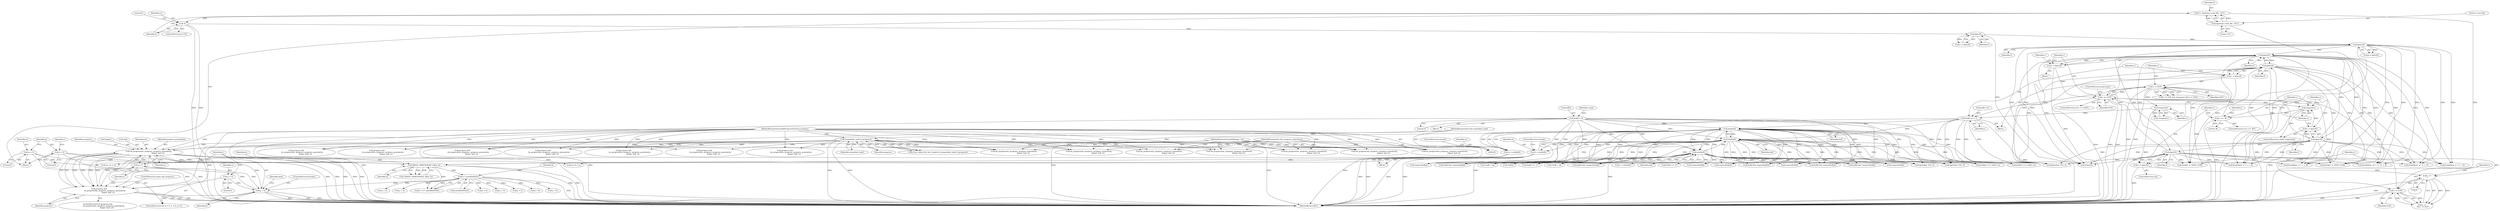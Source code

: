 digraph "0_enlightment_c21beaf1780cf3ca291735ae7d58a3dde63277a2@pointer" {
"1001135" [label="(Call,do_progress(im, progress, progress_granularity,\n                                  &pper, &pl, y))"];
"1000130" [label="(MethodParameterIn,ImlibImage * im)"];
"1001133" [label="(Call,progress &&\n                      do_progress(im, progress, progress_granularity,\n                                  &pper, &pl, y))"];
"1001135" [label="(Call,do_progress(im, progress, progress_granularity,\n                                  &pper, &pl, y))"];
"1000389" [label="(Call,(immediate_load) || (progress))"];
"1000133" [label="(MethodParameterIn,char immediate_load)"];
"1000131" [label="(MethodParameterIn,ImlibProgressFunction progress)"];
"1000132" [label="(MethodParameterIn,char progress_granularity)"];
"1001057" [label="(Call,y < h)"];
"1001054" [label="(Call,y = 0)"];
"1001060" [label="(Call,y++)"];
"1000429" [label="(Call,h * sizeof(DATA32))"];
"1000345" [label="(Call,IMAGE_DIMENSIONS_OK(w, h))"];
"1000149" [label="(Call,w = 0)"];
"1000307" [label="(Call,w = atoi(buf))"];
"1000309" [label="(Call,atoi(buf))"];
"1000283" [label="(Call,buf[i++] = c)"];
"1000277" [label="(Call,isspace(c))"];
"1000272" [label="(Call,c != EOF)"];
"1000289" [label="(Call,c = fgetc(f))"];
"1000291" [label="(Call,fgetc(f))"];
"1000233" [label="(Call,fgetc(f))"];
"1000255" [label="(Call,fgetc(f))"];
"1000245" [label="(Call,fgetc(f))"];
"1000201" [label="(Call,fgetc(f))"];
"1000192" [label="(Call,fgetc(f))"];
"1000183" [label="(Call,!f)"];
"1000175" [label="(Call,f = fopen(im->real_file, \"rb\"))"];
"1000177" [label="(Call,fopen(im->real_file, \"rb\"))"];
"1000248" [label="(Call,c == '#')"];
"1000241" [label="(Call,isspace(c))"];
"1000236" [label="(Call,c == EOF)"];
"1000231" [label="(Call,c = fgetc(f))"];
"1000261" [label="(Call,c != EOF)"];
"1000258" [label="(Call,c != '\n')"];
"1000253" [label="(Call,c = fgetc(f))"];
"1000243" [label="(Call,c = fgetc(f))"];
"1000315" [label="(Call,atoi(buf))"];
"1000296" [label="(Call,buf[i] = 0)"];
"1000321" [label="(Call,atoi(buf))"];
"1000153" [label="(Call,h = 0)"];
"1000313" [label="(Call,h = atoi(buf))"];
"1000230" [label="(Block,)"];
"1000771" [label="(Call,do_progress(im, progress, progress_granularity,\n                                  &pper, &pl, y))"];
"1000486" [label="(Call,buf[i] && isspace(buf[i]))"];
"1001019" [label="(Call,progress &&\n                      do_progress(im, progress, progress_granularity,\n                                  &pper, &pl, y))"];
"1001144" [label="(ControlStructure,goto quit_progress;)"];
"1000890" [label="(Call,isspace(buf[i]))"];
"1001431" [label="(Call,do_progress(im, progress, progress_granularity,\n                                  &pper, &pl, y))"];
"1001141" [label="(Call,&pl)"];
"1001574" [label="(Call,do_progress(im, progress, progress_granularity,\n                                  &pper, &pl, y))"];
"1001057" [label="(Call,y < h)"];
"1000273" [label="(Identifier,c)"];
"1000317" [label="(ControlStructure,break;)"];
"1000811" [label="(Call,y < h)"];
"1000276" [label="(Call,!isspace(c))"];
"1001054" [label="(Call,y = 0)"];
"1000310" [label="(Identifier,buf)"];
"1000885" [label="(Call,buf[i] && !isspace(buf[i]))"];
"1000427" [label="(Call,w * h * sizeof(DATA32))"];
"1000284" [label="(Call,buf[i++])"];
"1000769" [label="(Call,progress &&\n                      do_progress(im, progress, progress_granularity,\n                                  &pper, &pl, y))"];
"1001143" [label="(Identifier,y)"];
"1000149" [label="(Call,w = 0)"];
"1001324" [label="(Call,fread(data, w * 3, 1, f))"];
"1000253" [label="(Call,c = fgetc(f))"];
"1000616" [label="(Call,fgets(buf, 255, f))"];
"1001066" [label="(Identifier,data)"];
"1000490" [label="(Call,isspace(buf[i]))"];
"1000245" [label="(Call,fgetc(f))"];
"1000235" [label="(ControlStructure,if (c == EOF))"];
"1000260" [label="(Literal,'\n')"];
"1000646" [label="(Call,buf2[j++] = buf[i++])"];
"1000133" [label="(MethodParameterIn,char immediate_load)"];
"1000244" [label="(Identifier,c)"];
"1000190" [label="(Call,c = fgetc(f))"];
"1000307" [label="(Call,w = atoi(buf))"];
"1000531" [label="(Call,do_progress(im, progress, progress_granularity,\n                                  &pper, &pl, y))"];
"1001061" [label="(Identifier,y)"];
"1000878" [label="(Call,isspace(buf[i]))"];
"1001770" [label="(MethodReturn,RET)"];
"1000390" [label="(Identifier,immediate_load)"];
"1000291" [label="(Call,fgetc(f))"];
"1001145" [label="(ControlStructure,break;)"];
"1001060" [label="(Call,y++)"];
"1000258" [label="(Call,c != '\n')"];
"1000239" [label="(ControlStructure,goto quit;)"];
"1000201" [label="(Call,fgetc(f))"];
"1000637" [label="(Call,buf[i] && !isspace(buf[i]))"];
"1001021" [label="(Call,do_progress(im, progress, progress_granularity,\n                                  &pper, &pl, y))"];
"1000246" [label="(Identifier,f)"];
"1000178" [label="(Call,im->real_file)"];
"1000271" [label="(Call,c != EOF && !isspace(c) && (i < 255))"];
"1000598" [label="(Call,!buf[i + k])"];
"1000272" [label="(Call,c != EOF)"];
"1000155" [label="(Literal,0)"];
"1001136" [label="(Identifier,im)"];
"1000186" [label="(Literal,0)"];
"1000302" [label="(Identifier,count)"];
"1000132" [label="(MethodParameterIn,char progress_granularity)"];
"1001733" [label="(Call,progress &&\n                      do_progress(im, progress, progress_granularity,\n                                  &pper, &pl, y))"];
"1000193" [label="(Identifier,f)"];
"1000513" [label="(Call,buf[i] == '0')"];
"1000338" [label="(Call,im->h = h)"];
"1000300" [label="(Literal,0)"];
"1000642" [label="(Call,isspace(buf[i]))"];
"1000274" [label="(Identifier,EOF)"];
"1000261" [label="(Call,c != EOF)"];
"1000248" [label="(Call,c == '#')"];
"1000455" [label="(Call,y < h)"];
"1001065" [label="(Call,fread(data, (w + 7) / 8, 1, f))"];
"1000309" [label="(Call,atoi(buf))"];
"1001132" [label="(ControlStructure,if (progress &&\n                      do_progress(im, progress, progress_granularity,\n                                  &pper, &pl, y)))"];
"1000238" [label="(Identifier,EOF)"];
"1000296" [label="(Call,buf[i] = 0)"];
"1000181" [label="(Literal,\"rb\")"];
"1000154" [label="(Identifier,h)"];
"1000199" [label="(Call,p = fgetc(f))"];
"1000242" [label="(Identifier,c)"];
"1000391" [label="(Identifier,progress)"];
"1000315" [label="(Call,atoi(buf))"];
"1000429" [label="(Call,h * sizeof(DATA32))"];
"1000177" [label="(Call,fopen(im->real_file, \"rb\"))"];
"1000241" [label="(Call,isspace(c))"];
"1001616" [label="(Call,fread(data, w * 4, 1, f))"];
"1000237" [label="(Identifier,c)"];
"1000176" [label="(Identifier,f)"];
"1001169" [label="(Call,y < h)"];
"1001058" [label="(Identifier,y)"];
"1000247" [label="(ControlStructure,if (c == '#'))"];
"1000431" [label="(Call,sizeof(DATA32))"];
"1000380" [label="(Call,((!im->data) && (im->loader)) || (immediate_load) || (progress))"];
"1000134" [label="(Block,)"];
"1000236" [label="(Call,c == EOF)"];
"1000321" [label="(Call,atoi(buf))"];
"1000502" [label="(Call,buf[i] == '1')"];
"1001059" [label="(Identifier,h)"];
"1000305" [label="(Block,)"];
"1000234" [label="(Identifier,f)"];
"1000277" [label="(Call,isspace(c))"];
"1000389" [label="(Call,(immediate_load) || (progress))"];
"1000345" [label="(Call,IMAGE_DIMENSIONS_OK(w, h))"];
"1000288" [label="(Identifier,c)"];
"1000290" [label="(Identifier,c)"];
"1000314" [label="(Identifier,h)"];
"1000344" [label="(Call,!IMAGE_DIMENSIONS_OK(w, h))"];
"1000894" [label="(Call,buf2[j++] = buf[i++])"];
"1001766" [label="(Call,fclose(f))"];
"1000254" [label="(Identifier,c)"];
"1000322" [label="(Identifier,buf)"];
"1001608" [label="(Call,y < h)"];
"1000233" [label="(Call,fgetc(f))"];
"1000202" [label="(Identifier,f)"];
"1001053" [label="(ControlStructure,for (y = 0; y < h; y++))"];
"1000192" [label="(Call,fgetc(f))"];
"1000240" [label="(ControlStructure,while (isspace(c)))"];
"1001134" [label="(Identifier,progress)"];
"1000347" [label="(Identifier,h)"];
"1000856" [label="(Call,fseek(f, -k, SEEK_CUR))"];
"1000295" [label="(Block,)"];
"1000150" [label="(Identifier,w)"];
"1000874" [label="(Call,buf[i] && isspace(buf[i]))"];
"1000268" [label="(Identifier,i)"];
"1001280" [label="(Call,progress &&\n                      do_progress(im, progress, progress_granularity,\n                                  &pper, &pl, y))"];
"1001465" [label="(Call,y < h)"];
"1001138" [label="(Identifier,progress_granularity)"];
"1000569" [label="(Call,y < h)"];
"1000278" [label="(Identifier,c)"];
"1000316" [label="(Identifier,buf)"];
"1000232" [label="(Identifier,c)"];
"1001137" [label="(Identifier,progress)"];
"1000257" [label="(Call,c != '\n' && c != EOF)"];
"1000255" [label="(Call,fgetc(f))"];
"1001139" [label="(Call,&pper)"];
"1000333" [label="(Call,im->w = w)"];
"1000846" [label="(Call,!buf[i + k])"];
"1000259" [label="(Identifier,c)"];
"1000630" [label="(Call,isspace(buf[i]))"];
"1000283" [label="(Call,buf[i++] = c)"];
"1000231" [label="(Call,c = fgetc(f))"];
"1000158" [label="(Identifier,v)"];
"1000175" [label="(Call,f = fopen(im->real_file, \"rb\"))"];
"1000864" [label="(Call,fgets(buf, 255, f))"];
"1000183" [label="(Call,!f)"];
"1000346" [label="(Identifier,w)"];
"1001056" [label="(Literal,0)"];
"1000319" [label="(Call,v = atoi(buf))"];
"1000153" [label="(Call,h = 0)"];
"1000263" [label="(Identifier,EOF)"];
"1001282" [label="(Call,do_progress(im, progress, progress_granularity,\n                                  &pper, &pl, y))"];
"1000529" [label="(Call,progress &&\n                      do_progress(im, progress, progress_granularity,\n                                  &pper, &pl, y))"];
"1000311" [label="(ControlStructure,break;)"];
"1000262" [label="(Identifier,c)"];
"1001055" [label="(Identifier,y)"];
"1000249" [label="(Identifier,c)"];
"1001473" [label="(Call,fread(data, w * 1, 1, f))"];
"1000256" [label="(Identifier,f)"];
"1000188" [label="(Identifier,rc)"];
"1000477" [label="(Call,fgets(buf, 255, f))"];
"1000313" [label="(Call,h = atoi(buf))"];
"1000282" [label="(Block,)"];
"1000182" [label="(ControlStructure,if (!f))"];
"1000131" [label="(MethodParameterIn,ImlibProgressFunction progress)"];
"1001177" [label="(Call,fread(data, w * 1, 1, f))"];
"1001133" [label="(Call,progress &&\n                      do_progress(im, progress, progress_granularity,\n                                  &pper, &pl, y))"];
"1000130" [label="(MethodParameterIn,ImlibImage * im)"];
"1000608" [label="(Call,fseek(f, -k, SEEK_CUR))"];
"1000151" [label="(Literal,0)"];
"1001316" [label="(Call,y < h)"];
"1000289" [label="(Call,c = fgetc(f))"];
"1000470" [label="(Call,!buf[i])"];
"1001572" [label="(Call,progress &&\n                      do_progress(im, progress, progress_granularity,\n                                  &pper, &pl, y))"];
"1000243" [label="(Call,c = fgetc(f))"];
"1000184" [label="(Identifier,f)"];
"1000626" [label="(Call,buf[i] && isspace(buf[i]))"];
"1000292" [label="(Identifier,f)"];
"1000297" [label="(Call,buf[i])"];
"1000250" [label="(Literal,'#')"];
"1001735" [label="(Call,do_progress(im, progress, progress_granularity,\n                                  &pper, &pl, y))"];
"1001135" [label="(Call,do_progress(im, progress, progress_granularity,\n                                  &pper, &pl, y))"];
"1000430" [label="(Identifier,h)"];
"1000308" [label="(Identifier,w)"];
"1001429" [label="(Call,progress &&\n                      do_progress(im, progress, progress_granularity,\n                                  &pper, &pl, y))"];
"1000252" [label="(ControlStructure,do)"];
"1001135" -> "1001133"  [label="AST: "];
"1001135" -> "1001143"  [label="CFG: "];
"1001136" -> "1001135"  [label="AST: "];
"1001137" -> "1001135"  [label="AST: "];
"1001138" -> "1001135"  [label="AST: "];
"1001139" -> "1001135"  [label="AST: "];
"1001141" -> "1001135"  [label="AST: "];
"1001143" -> "1001135"  [label="AST: "];
"1001133" -> "1001135"  [label="CFG: "];
"1001135" -> "1001770"  [label="DDG: "];
"1001135" -> "1001770"  [label="DDG: "];
"1001135" -> "1001770"  [label="DDG: "];
"1001135" -> "1001770"  [label="DDG: "];
"1001135" -> "1001770"  [label="DDG: "];
"1001135" -> "1001060"  [label="DDG: "];
"1001135" -> "1001133"  [label="DDG: "];
"1001135" -> "1001133"  [label="DDG: "];
"1001135" -> "1001133"  [label="DDG: "];
"1001135" -> "1001133"  [label="DDG: "];
"1001135" -> "1001133"  [label="DDG: "];
"1001135" -> "1001133"  [label="DDG: "];
"1000130" -> "1001135"  [label="DDG: "];
"1001133" -> "1001135"  [label="DDG: "];
"1000389" -> "1001135"  [label="DDG: "];
"1000131" -> "1001135"  [label="DDG: "];
"1000132" -> "1001135"  [label="DDG: "];
"1001057" -> "1001135"  [label="DDG: "];
"1000130" -> "1000129"  [label="AST: "];
"1000130" -> "1001770"  [label="DDG: "];
"1000130" -> "1000531"  [label="DDG: "];
"1000130" -> "1000771"  [label="DDG: "];
"1000130" -> "1001021"  [label="DDG: "];
"1000130" -> "1001282"  [label="DDG: "];
"1000130" -> "1001431"  [label="DDG: "];
"1000130" -> "1001574"  [label="DDG: "];
"1000130" -> "1001735"  [label="DDG: "];
"1001133" -> "1001132"  [label="AST: "];
"1001133" -> "1001134"  [label="CFG: "];
"1001134" -> "1001133"  [label="AST: "];
"1001144" -> "1001133"  [label="CFG: "];
"1001061" -> "1001133"  [label="CFG: "];
"1001133" -> "1001770"  [label="DDG: "];
"1001133" -> "1001770"  [label="DDG: "];
"1001133" -> "1001770"  [label="DDG: "];
"1000389" -> "1001133"  [label="DDG: "];
"1000131" -> "1001133"  [label="DDG: "];
"1000389" -> "1000380"  [label="AST: "];
"1000389" -> "1000390"  [label="CFG: "];
"1000389" -> "1000391"  [label="CFG: "];
"1000390" -> "1000389"  [label="AST: "];
"1000391" -> "1000389"  [label="AST: "];
"1000380" -> "1000389"  [label="CFG: "];
"1000389" -> "1001770"  [label="DDG: "];
"1000389" -> "1001770"  [label="DDG: "];
"1000389" -> "1000380"  [label="DDG: "];
"1000389" -> "1000380"  [label="DDG: "];
"1000133" -> "1000389"  [label="DDG: "];
"1000131" -> "1000389"  [label="DDG: "];
"1000389" -> "1000529"  [label="DDG: "];
"1000389" -> "1000531"  [label="DDG: "];
"1000389" -> "1000769"  [label="DDG: "];
"1000389" -> "1000771"  [label="DDG: "];
"1000389" -> "1001019"  [label="DDG: "];
"1000389" -> "1001021"  [label="DDG: "];
"1000389" -> "1001280"  [label="DDG: "];
"1000389" -> "1001282"  [label="DDG: "];
"1000389" -> "1001429"  [label="DDG: "];
"1000389" -> "1001431"  [label="DDG: "];
"1000389" -> "1001572"  [label="DDG: "];
"1000389" -> "1001574"  [label="DDG: "];
"1000389" -> "1001733"  [label="DDG: "];
"1000389" -> "1001735"  [label="DDG: "];
"1000133" -> "1000129"  [label="AST: "];
"1000133" -> "1001770"  [label="DDG: "];
"1000131" -> "1000129"  [label="AST: "];
"1000131" -> "1001770"  [label="DDG: "];
"1000131" -> "1000529"  [label="DDG: "];
"1000131" -> "1000531"  [label="DDG: "];
"1000131" -> "1000769"  [label="DDG: "];
"1000131" -> "1000771"  [label="DDG: "];
"1000131" -> "1001019"  [label="DDG: "];
"1000131" -> "1001021"  [label="DDG: "];
"1000131" -> "1001280"  [label="DDG: "];
"1000131" -> "1001282"  [label="DDG: "];
"1000131" -> "1001429"  [label="DDG: "];
"1000131" -> "1001431"  [label="DDG: "];
"1000131" -> "1001572"  [label="DDG: "];
"1000131" -> "1001574"  [label="DDG: "];
"1000131" -> "1001733"  [label="DDG: "];
"1000131" -> "1001735"  [label="DDG: "];
"1000132" -> "1000129"  [label="AST: "];
"1000132" -> "1001770"  [label="DDG: "];
"1000132" -> "1000531"  [label="DDG: "];
"1000132" -> "1000771"  [label="DDG: "];
"1000132" -> "1001021"  [label="DDG: "];
"1000132" -> "1001282"  [label="DDG: "];
"1000132" -> "1001431"  [label="DDG: "];
"1000132" -> "1001574"  [label="DDG: "];
"1000132" -> "1001735"  [label="DDG: "];
"1001057" -> "1001053"  [label="AST: "];
"1001057" -> "1001059"  [label="CFG: "];
"1001058" -> "1001057"  [label="AST: "];
"1001059" -> "1001057"  [label="AST: "];
"1001066" -> "1001057"  [label="CFG: "];
"1001145" -> "1001057"  [label="CFG: "];
"1001057" -> "1001770"  [label="DDG: "];
"1001057" -> "1001770"  [label="DDG: "];
"1001057" -> "1001770"  [label="DDG: "];
"1001054" -> "1001057"  [label="DDG: "];
"1001060" -> "1001057"  [label="DDG: "];
"1000429" -> "1001057"  [label="DDG: "];
"1001057" -> "1001060"  [label="DDG: "];
"1001054" -> "1001053"  [label="AST: "];
"1001054" -> "1001056"  [label="CFG: "];
"1001055" -> "1001054"  [label="AST: "];
"1001056" -> "1001054"  [label="AST: "];
"1001058" -> "1001054"  [label="CFG: "];
"1001060" -> "1001053"  [label="AST: "];
"1001060" -> "1001061"  [label="CFG: "];
"1001061" -> "1001060"  [label="AST: "];
"1001058" -> "1001060"  [label="CFG: "];
"1000429" -> "1000427"  [label="AST: "];
"1000429" -> "1000431"  [label="CFG: "];
"1000430" -> "1000429"  [label="AST: "];
"1000431" -> "1000429"  [label="AST: "];
"1000427" -> "1000429"  [label="CFG: "];
"1000429" -> "1001770"  [label="DDG: "];
"1000429" -> "1000427"  [label="DDG: "];
"1000345" -> "1000429"  [label="DDG: "];
"1000429" -> "1000455"  [label="DDG: "];
"1000429" -> "1000569"  [label="DDG: "];
"1000429" -> "1000811"  [label="DDG: "];
"1000429" -> "1001169"  [label="DDG: "];
"1000429" -> "1001316"  [label="DDG: "];
"1000429" -> "1001465"  [label="DDG: "];
"1000429" -> "1001608"  [label="DDG: "];
"1000345" -> "1000344"  [label="AST: "];
"1000345" -> "1000347"  [label="CFG: "];
"1000346" -> "1000345"  [label="AST: "];
"1000347" -> "1000345"  [label="AST: "];
"1000344" -> "1000345"  [label="CFG: "];
"1000345" -> "1001770"  [label="DDG: "];
"1000345" -> "1001770"  [label="DDG: "];
"1000345" -> "1000344"  [label="DDG: "];
"1000345" -> "1000344"  [label="DDG: "];
"1000149" -> "1000345"  [label="DDG: "];
"1000307" -> "1000345"  [label="DDG: "];
"1000153" -> "1000345"  [label="DDG: "];
"1000313" -> "1000345"  [label="DDG: "];
"1000345" -> "1000427"  [label="DDG: "];
"1000149" -> "1000134"  [label="AST: "];
"1000149" -> "1000151"  [label="CFG: "];
"1000150" -> "1000149"  [label="AST: "];
"1000151" -> "1000149"  [label="AST: "];
"1000154" -> "1000149"  [label="CFG: "];
"1000149" -> "1001770"  [label="DDG: "];
"1000149" -> "1000333"  [label="DDG: "];
"1000307" -> "1000305"  [label="AST: "];
"1000307" -> "1000309"  [label="CFG: "];
"1000308" -> "1000307"  [label="AST: "];
"1000309" -> "1000307"  [label="AST: "];
"1000311" -> "1000307"  [label="CFG: "];
"1000307" -> "1001770"  [label="DDG: "];
"1000307" -> "1001770"  [label="DDG: "];
"1000309" -> "1000307"  [label="DDG: "];
"1000307" -> "1000333"  [label="DDG: "];
"1000309" -> "1000310"  [label="CFG: "];
"1000310" -> "1000309"  [label="AST: "];
"1000309" -> "1001770"  [label="DDG: "];
"1000283" -> "1000309"  [label="DDG: "];
"1000315" -> "1000309"  [label="DDG: "];
"1000296" -> "1000309"  [label="DDG: "];
"1000321" -> "1000309"  [label="DDG: "];
"1000309" -> "1000315"  [label="DDG: "];
"1000309" -> "1000321"  [label="DDG: "];
"1000309" -> "1000470"  [label="DDG: "];
"1000309" -> "1000477"  [label="DDG: "];
"1000309" -> "1000486"  [label="DDG: "];
"1000309" -> "1000490"  [label="DDG: "];
"1000309" -> "1000502"  [label="DDG: "];
"1000309" -> "1000513"  [label="DDG: "];
"1000309" -> "1000598"  [label="DDG: "];
"1000309" -> "1000616"  [label="DDG: "];
"1000309" -> "1000626"  [label="DDG: "];
"1000309" -> "1000630"  [label="DDG: "];
"1000309" -> "1000637"  [label="DDG: "];
"1000309" -> "1000642"  [label="DDG: "];
"1000309" -> "1000646"  [label="DDG: "];
"1000309" -> "1000846"  [label="DDG: "];
"1000309" -> "1000864"  [label="DDG: "];
"1000309" -> "1000874"  [label="DDG: "];
"1000309" -> "1000878"  [label="DDG: "];
"1000309" -> "1000885"  [label="DDG: "];
"1000309" -> "1000890"  [label="DDG: "];
"1000309" -> "1000894"  [label="DDG: "];
"1000283" -> "1000282"  [label="AST: "];
"1000283" -> "1000288"  [label="CFG: "];
"1000284" -> "1000283"  [label="AST: "];
"1000288" -> "1000283"  [label="AST: "];
"1000290" -> "1000283"  [label="CFG: "];
"1000283" -> "1001770"  [label="DDG: "];
"1000277" -> "1000283"  [label="DDG: "];
"1000272" -> "1000283"  [label="DDG: "];
"1000283" -> "1000315"  [label="DDG: "];
"1000283" -> "1000321"  [label="DDG: "];
"1000283" -> "1000477"  [label="DDG: "];
"1000283" -> "1000616"  [label="DDG: "];
"1000283" -> "1000646"  [label="DDG: "];
"1000283" -> "1000864"  [label="DDG: "];
"1000283" -> "1000894"  [label="DDG: "];
"1000277" -> "1000276"  [label="AST: "];
"1000277" -> "1000278"  [label="CFG: "];
"1000278" -> "1000277"  [label="AST: "];
"1000276" -> "1000277"  [label="CFG: "];
"1000277" -> "1001770"  [label="DDG: "];
"1000277" -> "1000276"  [label="DDG: "];
"1000272" -> "1000277"  [label="DDG: "];
"1000272" -> "1000271"  [label="AST: "];
"1000272" -> "1000274"  [label="CFG: "];
"1000273" -> "1000272"  [label="AST: "];
"1000274" -> "1000272"  [label="AST: "];
"1000278" -> "1000272"  [label="CFG: "];
"1000271" -> "1000272"  [label="CFG: "];
"1000272" -> "1001770"  [label="DDG: "];
"1000272" -> "1001770"  [label="DDG: "];
"1000272" -> "1000236"  [label="DDG: "];
"1000272" -> "1000271"  [label="DDG: "];
"1000272" -> "1000271"  [label="DDG: "];
"1000289" -> "1000272"  [label="DDG: "];
"1000248" -> "1000272"  [label="DDG: "];
"1000236" -> "1000272"  [label="DDG: "];
"1000289" -> "1000282"  [label="AST: "];
"1000289" -> "1000291"  [label="CFG: "];
"1000290" -> "1000289"  [label="AST: "];
"1000291" -> "1000289"  [label="AST: "];
"1000273" -> "1000289"  [label="CFG: "];
"1000289" -> "1001770"  [label="DDG: "];
"1000291" -> "1000289"  [label="DDG: "];
"1000291" -> "1000292"  [label="CFG: "];
"1000292" -> "1000291"  [label="AST: "];
"1000291" -> "1000233"  [label="DDG: "];
"1000233" -> "1000291"  [label="DDG: "];
"1000245" -> "1000291"  [label="DDG: "];
"1000291" -> "1000477"  [label="DDG: "];
"1000291" -> "1000608"  [label="DDG: "];
"1000291" -> "1000856"  [label="DDG: "];
"1000291" -> "1001065"  [label="DDG: "];
"1000291" -> "1001177"  [label="DDG: "];
"1000291" -> "1001324"  [label="DDG: "];
"1000291" -> "1001473"  [label="DDG: "];
"1000291" -> "1001616"  [label="DDG: "];
"1000291" -> "1001766"  [label="DDG: "];
"1000233" -> "1000231"  [label="AST: "];
"1000233" -> "1000234"  [label="CFG: "];
"1000234" -> "1000233"  [label="AST: "];
"1000231" -> "1000233"  [label="CFG: "];
"1000233" -> "1000231"  [label="DDG: "];
"1000255" -> "1000233"  [label="DDG: "];
"1000245" -> "1000233"  [label="DDG: "];
"1000201" -> "1000233"  [label="DDG: "];
"1000233" -> "1000245"  [label="DDG: "];
"1000233" -> "1000255"  [label="DDG: "];
"1000233" -> "1000477"  [label="DDG: "];
"1000233" -> "1000608"  [label="DDG: "];
"1000233" -> "1000856"  [label="DDG: "];
"1000233" -> "1001065"  [label="DDG: "];
"1000233" -> "1001177"  [label="DDG: "];
"1000233" -> "1001324"  [label="DDG: "];
"1000233" -> "1001473"  [label="DDG: "];
"1000233" -> "1001616"  [label="DDG: "];
"1000233" -> "1001766"  [label="DDG: "];
"1000255" -> "1000253"  [label="AST: "];
"1000255" -> "1000256"  [label="CFG: "];
"1000256" -> "1000255"  [label="AST: "];
"1000253" -> "1000255"  [label="CFG: "];
"1000255" -> "1000253"  [label="DDG: "];
"1000245" -> "1000255"  [label="DDG: "];
"1000255" -> "1000477"  [label="DDG: "];
"1000255" -> "1000608"  [label="DDG: "];
"1000255" -> "1000856"  [label="DDG: "];
"1000255" -> "1001065"  [label="DDG: "];
"1000255" -> "1001177"  [label="DDG: "];
"1000255" -> "1001324"  [label="DDG: "];
"1000255" -> "1001473"  [label="DDG: "];
"1000255" -> "1001616"  [label="DDG: "];
"1000255" -> "1001766"  [label="DDG: "];
"1000245" -> "1000243"  [label="AST: "];
"1000245" -> "1000246"  [label="CFG: "];
"1000246" -> "1000245"  [label="AST: "];
"1000243" -> "1000245"  [label="CFG: "];
"1000245" -> "1000243"  [label="DDG: "];
"1000245" -> "1000477"  [label="DDG: "];
"1000245" -> "1000608"  [label="DDG: "];
"1000245" -> "1000856"  [label="DDG: "];
"1000245" -> "1001065"  [label="DDG: "];
"1000245" -> "1001177"  [label="DDG: "];
"1000245" -> "1001324"  [label="DDG: "];
"1000245" -> "1001473"  [label="DDG: "];
"1000245" -> "1001616"  [label="DDG: "];
"1000245" -> "1001766"  [label="DDG: "];
"1000201" -> "1000199"  [label="AST: "];
"1000201" -> "1000202"  [label="CFG: "];
"1000202" -> "1000201"  [label="AST: "];
"1000199" -> "1000201"  [label="CFG: "];
"1000201" -> "1000199"  [label="DDG: "];
"1000192" -> "1000201"  [label="DDG: "];
"1000201" -> "1000477"  [label="DDG: "];
"1000201" -> "1000608"  [label="DDG: "];
"1000201" -> "1000856"  [label="DDG: "];
"1000201" -> "1001065"  [label="DDG: "];
"1000201" -> "1001177"  [label="DDG: "];
"1000201" -> "1001324"  [label="DDG: "];
"1000201" -> "1001473"  [label="DDG: "];
"1000201" -> "1001616"  [label="DDG: "];
"1000201" -> "1001766"  [label="DDG: "];
"1000192" -> "1000190"  [label="AST: "];
"1000192" -> "1000193"  [label="CFG: "];
"1000193" -> "1000192"  [label="AST: "];
"1000190" -> "1000192"  [label="CFG: "];
"1000192" -> "1000190"  [label="DDG: "];
"1000183" -> "1000192"  [label="DDG: "];
"1000192" -> "1001766"  [label="DDG: "];
"1000183" -> "1000182"  [label="AST: "];
"1000183" -> "1000184"  [label="CFG: "];
"1000184" -> "1000183"  [label="AST: "];
"1000186" -> "1000183"  [label="CFG: "];
"1000188" -> "1000183"  [label="CFG: "];
"1000183" -> "1001770"  [label="DDG: "];
"1000183" -> "1001770"  [label="DDG: "];
"1000175" -> "1000183"  [label="DDG: "];
"1000175" -> "1000134"  [label="AST: "];
"1000175" -> "1000177"  [label="CFG: "];
"1000176" -> "1000175"  [label="AST: "];
"1000177" -> "1000175"  [label="AST: "];
"1000184" -> "1000175"  [label="CFG: "];
"1000175" -> "1001770"  [label="DDG: "];
"1000177" -> "1000175"  [label="DDG: "];
"1000177" -> "1000175"  [label="DDG: "];
"1000177" -> "1000181"  [label="CFG: "];
"1000178" -> "1000177"  [label="AST: "];
"1000181" -> "1000177"  [label="AST: "];
"1000177" -> "1001770"  [label="DDG: "];
"1000248" -> "1000247"  [label="AST: "];
"1000248" -> "1000250"  [label="CFG: "];
"1000249" -> "1000248"  [label="AST: "];
"1000250" -> "1000248"  [label="AST: "];
"1000254" -> "1000248"  [label="CFG: "];
"1000268" -> "1000248"  [label="CFG: "];
"1000248" -> "1001770"  [label="DDG: "];
"1000241" -> "1000248"  [label="DDG: "];
"1000241" -> "1000240"  [label="AST: "];
"1000241" -> "1000242"  [label="CFG: "];
"1000242" -> "1000241"  [label="AST: "];
"1000244" -> "1000241"  [label="CFG: "];
"1000249" -> "1000241"  [label="CFG: "];
"1000241" -> "1001770"  [label="DDG: "];
"1000236" -> "1000241"  [label="DDG: "];
"1000243" -> "1000241"  [label="DDG: "];
"1000236" -> "1000235"  [label="AST: "];
"1000236" -> "1000238"  [label="CFG: "];
"1000237" -> "1000236"  [label="AST: "];
"1000238" -> "1000236"  [label="AST: "];
"1000239" -> "1000236"  [label="CFG: "];
"1000242" -> "1000236"  [label="CFG: "];
"1000236" -> "1001770"  [label="DDG: "];
"1000236" -> "1001770"  [label="DDG: "];
"1000236" -> "1001770"  [label="DDG: "];
"1000231" -> "1000236"  [label="DDG: "];
"1000261" -> "1000236"  [label="DDG: "];
"1000236" -> "1000261"  [label="DDG: "];
"1000231" -> "1000230"  [label="AST: "];
"1000232" -> "1000231"  [label="AST: "];
"1000237" -> "1000231"  [label="CFG: "];
"1000231" -> "1001770"  [label="DDG: "];
"1000261" -> "1000257"  [label="AST: "];
"1000261" -> "1000263"  [label="CFG: "];
"1000262" -> "1000261"  [label="AST: "];
"1000263" -> "1000261"  [label="AST: "];
"1000257" -> "1000261"  [label="CFG: "];
"1000261" -> "1001770"  [label="DDG: "];
"1000261" -> "1001770"  [label="DDG: "];
"1000261" -> "1000257"  [label="DDG: "];
"1000261" -> "1000257"  [label="DDG: "];
"1000258" -> "1000261"  [label="DDG: "];
"1000258" -> "1000257"  [label="AST: "];
"1000258" -> "1000260"  [label="CFG: "];
"1000259" -> "1000258"  [label="AST: "];
"1000260" -> "1000258"  [label="AST: "];
"1000262" -> "1000258"  [label="CFG: "];
"1000257" -> "1000258"  [label="CFG: "];
"1000258" -> "1001770"  [label="DDG: "];
"1000258" -> "1000257"  [label="DDG: "];
"1000258" -> "1000257"  [label="DDG: "];
"1000253" -> "1000258"  [label="DDG: "];
"1000253" -> "1000252"  [label="AST: "];
"1000254" -> "1000253"  [label="AST: "];
"1000259" -> "1000253"  [label="CFG: "];
"1000253" -> "1001770"  [label="DDG: "];
"1000243" -> "1000240"  [label="AST: "];
"1000244" -> "1000243"  [label="AST: "];
"1000242" -> "1000243"  [label="CFG: "];
"1000243" -> "1001770"  [label="DDG: "];
"1000315" -> "1000313"  [label="AST: "];
"1000315" -> "1000316"  [label="CFG: "];
"1000316" -> "1000315"  [label="AST: "];
"1000313" -> "1000315"  [label="CFG: "];
"1000315" -> "1001770"  [label="DDG: "];
"1000315" -> "1000313"  [label="DDG: "];
"1000296" -> "1000315"  [label="DDG: "];
"1000321" -> "1000315"  [label="DDG: "];
"1000315" -> "1000321"  [label="DDG: "];
"1000315" -> "1000470"  [label="DDG: "];
"1000315" -> "1000477"  [label="DDG: "];
"1000315" -> "1000486"  [label="DDG: "];
"1000315" -> "1000490"  [label="DDG: "];
"1000315" -> "1000502"  [label="DDG: "];
"1000315" -> "1000513"  [label="DDG: "];
"1000315" -> "1000598"  [label="DDG: "];
"1000315" -> "1000616"  [label="DDG: "];
"1000315" -> "1000626"  [label="DDG: "];
"1000315" -> "1000630"  [label="DDG: "];
"1000315" -> "1000637"  [label="DDG: "];
"1000315" -> "1000642"  [label="DDG: "];
"1000315" -> "1000646"  [label="DDG: "];
"1000315" -> "1000846"  [label="DDG: "];
"1000315" -> "1000864"  [label="DDG: "];
"1000315" -> "1000874"  [label="DDG: "];
"1000315" -> "1000878"  [label="DDG: "];
"1000315" -> "1000885"  [label="DDG: "];
"1000315" -> "1000890"  [label="DDG: "];
"1000315" -> "1000894"  [label="DDG: "];
"1000296" -> "1000295"  [label="AST: "];
"1000296" -> "1000300"  [label="CFG: "];
"1000297" -> "1000296"  [label="AST: "];
"1000300" -> "1000296"  [label="AST: "];
"1000302" -> "1000296"  [label="CFG: "];
"1000296" -> "1001770"  [label="DDG: "];
"1000296" -> "1000321"  [label="DDG: "];
"1000296" -> "1000470"  [label="DDG: "];
"1000296" -> "1000616"  [label="DDG: "];
"1000296" -> "1000626"  [label="DDG: "];
"1000296" -> "1000630"  [label="DDG: "];
"1000296" -> "1000864"  [label="DDG: "];
"1000296" -> "1000874"  [label="DDG: "];
"1000296" -> "1000878"  [label="DDG: "];
"1000321" -> "1000319"  [label="AST: "];
"1000321" -> "1000322"  [label="CFG: "];
"1000322" -> "1000321"  [label="AST: "];
"1000319" -> "1000321"  [label="CFG: "];
"1000321" -> "1001770"  [label="DDG: "];
"1000321" -> "1000319"  [label="DDG: "];
"1000321" -> "1000470"  [label="DDG: "];
"1000321" -> "1000477"  [label="DDG: "];
"1000321" -> "1000486"  [label="DDG: "];
"1000321" -> "1000490"  [label="DDG: "];
"1000321" -> "1000502"  [label="DDG: "];
"1000321" -> "1000513"  [label="DDG: "];
"1000321" -> "1000598"  [label="DDG: "];
"1000321" -> "1000616"  [label="DDG: "];
"1000321" -> "1000626"  [label="DDG: "];
"1000321" -> "1000630"  [label="DDG: "];
"1000321" -> "1000637"  [label="DDG: "];
"1000321" -> "1000642"  [label="DDG: "];
"1000321" -> "1000646"  [label="DDG: "];
"1000321" -> "1000846"  [label="DDG: "];
"1000321" -> "1000864"  [label="DDG: "];
"1000321" -> "1000874"  [label="DDG: "];
"1000321" -> "1000878"  [label="DDG: "];
"1000321" -> "1000885"  [label="DDG: "];
"1000321" -> "1000890"  [label="DDG: "];
"1000321" -> "1000894"  [label="DDG: "];
"1000153" -> "1000134"  [label="AST: "];
"1000153" -> "1000155"  [label="CFG: "];
"1000154" -> "1000153"  [label="AST: "];
"1000155" -> "1000153"  [label="AST: "];
"1000158" -> "1000153"  [label="CFG: "];
"1000153" -> "1001770"  [label="DDG: "];
"1000153" -> "1000338"  [label="DDG: "];
"1000313" -> "1000305"  [label="AST: "];
"1000314" -> "1000313"  [label="AST: "];
"1000317" -> "1000313"  [label="CFG: "];
"1000313" -> "1001770"  [label="DDG: "];
"1000313" -> "1001770"  [label="DDG: "];
"1000313" -> "1000338"  [label="DDG: "];
}
